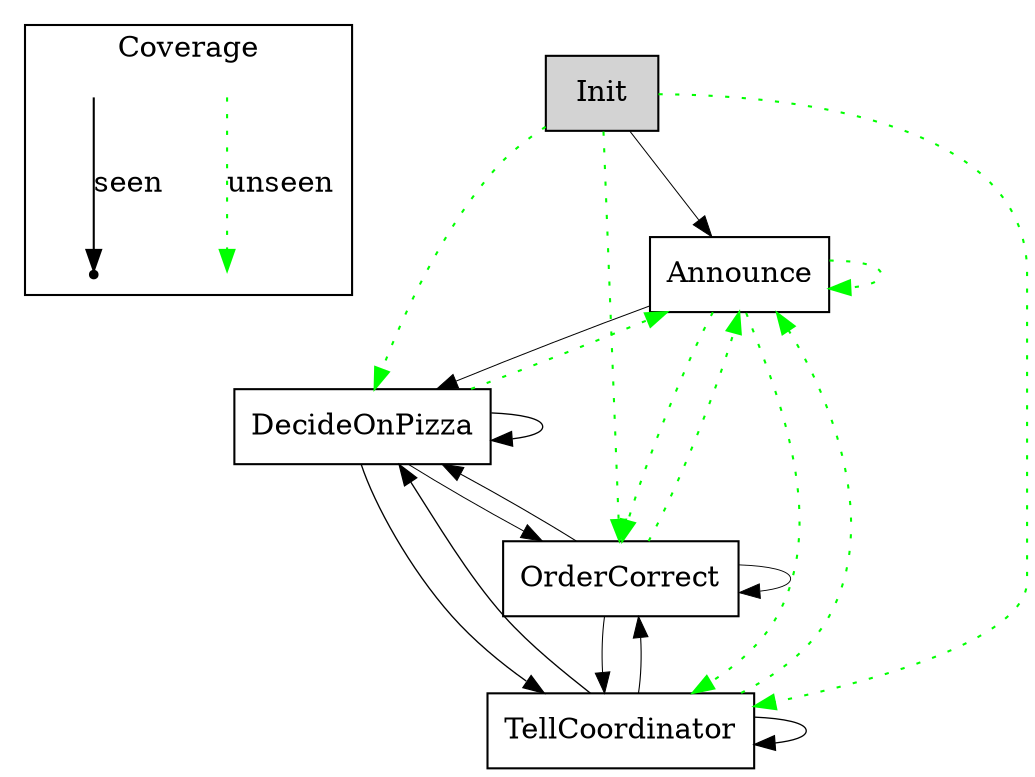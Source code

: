 digraph ActionGraph {
nodesep=0.35;
subgraph cluster_legend {
label = "Coverage";
node [shape=point] {
d0 [style = invis];
d1 [style = invis];
p0 [style = invis];
p0 [style = invis];
}
d0 -> d1 [label=unseen, color="green", style=dotted]
p0 -> p1 [label=seen]
}
0 [shape=box,label="Init",style = filled]
1 [shape=box,label="Announce"]
2 [shape=box,label="DecideOnPizza"]
3 [shape=box,label="TellCoordinator"]
4 [shape=box,label="OrderCorrect"]
0 -> 1[penwidth=0.48];
0 -> 2[color="green",style=dotted];
0 -> 3[color="green",style=dotted];
0 -> 4[color="green",style=dotted];
1 -> 1[color="green",style=dotted];
1 -> 2[penwidth=0.48];
1 -> 3[color="green",style=dotted];
1 -> 4[color="green",style=dotted];
2 -> 1[color="green",style=dotted];
2 -> 2[penwidth=0.64];
2 -> 3[penwidth=0.64];
2 -> 4[penwidth=0.47];
3 -> 1[color="green",style=dotted];
3 -> 2[penwidth=0.64];
3 -> 3[penwidth=0.63];
3 -> 4[penwidth=0.53];
4 -> 1[color="green",style=dotted];
4 -> 2[penwidth=0.51];
4 -> 3[penwidth=0.5];
4 -> 4[penwidth=0.44];
}